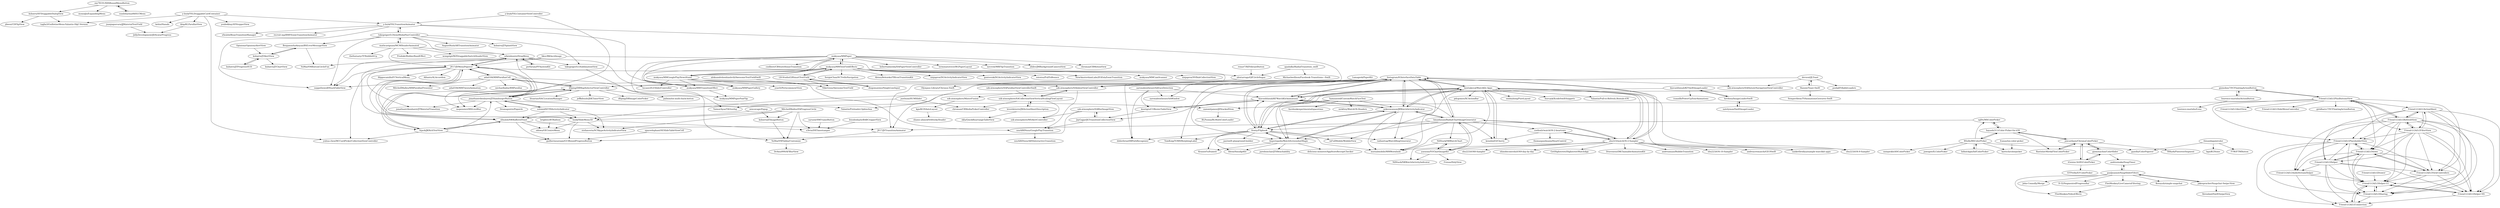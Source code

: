 digraph G {
"zsy78191/XXXRoundMenuButton" -> "kubatru/SFDraggableDialogView"
"zsy78191/XXXRoundMenuButton" -> "monoqlo/ExpandingMenu" ["e"=1]
"zsy78191/XXXRoundMenuButton" -> "sunilsharma08/IGCMenu"
"mukyasa/MMTextFieldEffects" -> "mukyasa/MMPaper"
"mukyasa/MMTextFieldEffects" -> "mukyasa/MMGooglePlayNewsStand"
"mukyasa/MMTextFieldEffects" -> "NewAmsterdamLabs/ZOZolaZoomTransition" ["e"=1]
"mukyasa/MMTextFieldEffects" -> "mukyasa/MMCamScanner" ["e"=1]
"mukyasa/MMTextFieldEffects" -> "LR-Studio/LRSmartTextField"
"mukyasa/MMTextFieldEffects" -> "ninjaprox/NVBnbCollectionView"
"mukyasa/MMTextFieldEffects" -> "mukyasa/MMTransitionEffect"
"mukyasa/MMTextFieldEffects" -> "SergioChan/SCTrelloNavigation" ["e"=1]
"mukyasa/MMTextFieldEffects" -> "AlexeyBelezeko/TBIconTransitionKit" ["e"=1]
"mukyasa/MMTextFieldEffects" -> "ninjaprox/DGActivityIndicatorView" ["e"=1]
"mukyasa/MMTextFieldEffects" -> "gontovnik/DGActivityIndicatorView" ["e"=1]
"mukyasa/MMTextFieldEffects" -> "entotsu/PullToBounce" ["e"=1]
"adad184/MMParallaxCell" -> "d0ping/DBMapSelectorViewController"
"adad184/MMParallaxCell" -> "JV17/JVMenuPopover"
"adad184/MMParallaxCell" -> "noppefoxwolf/StackTableView"
"adad184/MMParallaxCell" -> "michaelbabiy/RMParallax" ["e"=1]
"adad184/MMParallaxCell" -> "MitchellMalleo/MMParallaxPresenter" ["e"=1]
"adad184/MMParallaxCell" -> "adad184/MMTweenAnimation" ["e"=1]
"adad184/MMParallaxCell" -> "mspensieri/MSLiveBlur"
"adad184/MMParallaxCell" -> "TaimurAyaz/TAOverlay" ["e"=1]
"kenshin03/Cherry" -> "kostiakoval/WatchKit-Apps"
"kiavashfaisali/KFSwiftImageLoader" -> "hirohisa/ImageLoaderSwift"
"kiavashfaisali/KFSwiftImageLoader" -> "kiavashfaisali/KFWatchKitAnimations"
"kiavashfaisali/KFSwiftImageLoader" -> "icanzilb/PowerUpYourAnimations"
"coolioxlr/watchOS-2-heartrate" -> "shu223/watchOS-2-Sampler"
"coolioxlr/watchOS-2-heartrate" -> "thomaspaulmann/HeartControl"
"coolioxlr/watchOS-2-heartrate" -> "kenshin03/Cherry"
"jonathantribouharet/JTHamburgerButton" -> "solomidSF/YRActivityIndicator"
"jonathantribouharet/JTHamburgerButton" -> "Yalantis/Preloader.Ophiuchus" ["e"=1]
"jonathantribouharet/JTHamburgerButton" -> "mspensieri/MSLiveBlur"
"jonathantribouharet/JTHamburgerButton" -> "jonathantribouharet/JTMaterialTransition" ["e"=1]
"jonathantribouharet/JTHamburgerButton" -> "edwinbosire/DropMenu"
"jonathantribouharet/JTHamburgerButton" -> "d0ping/DBMapSelectorViewController"
"jonathantribouharet/JTHamburgerButton" -> "JV17/JVMenuPopover"
"jonathantribouharet/JTHamburgerButton" -> "zammitjames/JZStackedView"
"jonathantribouharet/JTHamburgerButton" -> "Dromaguirre/Popsicle"
"frosty/Flipbook" -> "Ideon/SmudgeKit" ["e"=1]
"frosty/Flipbook" -> "mikeswanson/JBWatchActivityIndicator"
"frosty/Flipbook" -> "Instagram/IGInterfaceDataTable"
"frosty/Flipbook" -> "KrauseFx/frameit" ["e"=1]
"frosty/Flipbook" -> "Imperiopolis/WatchScreenshotMagic"
"frosty/Flipbook" -> "kiavashfaisali/KFWatchKitAnimations"
"frosty/Flipbook" -> "mutualmobile/MMWormhole" ["e"=1]
"frosty/Flipbook" -> "TomKnig/TOMSMorphingLabel" ["e"=1]
"frosty/Flipbook" -> "didierbrun/DBPathRecognizer" ["e"=1]
"frosty/Flipbook" -> "radianttap/WatchRingGenerator"
"frosty/Flipbook" -> "kostiakoval/WatchKit-Apps"
"frosty/Flipbook" -> "jas/swift-playground-builder" ["e"=1]
"frosty/Flipbook" -> "inFullMobile/WobbleView" ["e"=1]
"kostiakoval/WatchKit-Apps" -> "shu223/watchOS-2-Sampler"
"kostiakoval/WatchKit-Apps" -> "Instagram/IGInterfaceDataTable"
"kostiakoval/WatchKit-Apps" -> "sanketfirodiya/sample-watchkit-apps" ["e"=1]
"kostiakoval/WatchKit-Apps" -> "kenshin03/Cherry"
"kostiakoval/WatchKit-Apps" -> "pdcgomes/XCActionBar" ["e"=1]
"kostiakoval/WatchKit-Apps" -> "frosty/Flipbook"
"kostiakoval/WatchKit-Apps" -> "kiavashfaisali/KFWatchKitAnimations"
"kostiakoval/WatchKit-Apps" -> "mutualmobile/MMWormhole" ["e"=1]
"kostiakoval/WatchKit-Apps" -> "mikeswanson/JBWatchActivityIndicator"
"kostiakoval/WatchKit-Apps" -> "shu223/iOS-9-Sampler" ["e"=1]
"kostiakoval/WatchKit-Apps" -> "inFullMobile/WobbleView" ["e"=1]
"kostiakoval/WatchKit-Apps" -> "Imperiopolis/WatchScreenshotMagic"
"kostiakoval/WatchKit-Apps" -> "smileyborg/PureLayout" ["e"=1]
"kostiakoval/WatchKit-Apps" -> "burczyk/XcodeSwiftSnippets" ["e"=1]
"kostiakoval/WatchKit-Apps" -> "Yalantis/Pull-to-Refresh.Rentals-iOS" ["e"=1]
"LR-Studio/LRSmartTextField" -> "diogomaximo/SingleLineInput"
"LR-Studio/LRSmartTextField" -> "mukyasa/MMTextFieldEffects"
"LR-Studio/LRSmartTextField" -> "NikoGenn/AwesomeTextField"
"JV17/JVMenuPopover" -> "hunk/SlideMenu3D"
"JV17/JVMenuPopover" -> "edwinbosire/DropMenu"
"JV17/JVMenuPopover" -> "adad184/MMParallaxCell"
"JV17/JVMenuPopover" -> "sfwalsh/SWBufferedToast"
"JV17/JVMenuPopover" -> "yuhua-chen/MCCardPickerCollectionViewController" ["e"=1]
"JV17/JVMenuPopover" -> "filippocamillo/FCVerticalMenu" ["e"=1]
"JV17/JVMenuPopover" -> "noppefoxwolf/StackTableView"
"JV17/JVMenuPopover" -> "jonathantribouharet/JTHamburgerButton"
"JV17/JVMenuPopover" -> "jonathantribouharet/JTMaterialTransition" ["e"=1]
"JV17/JVMenuPopover" -> "Alliants/ALAccordion"
"JV17/JVMenuPopover" -> "alextarrago/QZCircleSegue"
"JV17/JVTransitionAnimator" -> "VuMai/VMTabbarCustomize"
"xxxAIRINxxx/GooglePlayTransition" -> "xxxAIRINxxx/ARNInteractiveTransition"
"Rannie/Toast-Swift" -> "devxoul/JLToast"
"Rannie/Toast-Swift" -> "SemperIdem/TVAnimationsGestures-Swift"
"aleksandrshoshiashvili/AwesomeTextFieldSwift" -> "NikoGenn/AwesomeTextField"
"miscavage/Popup" -> "sfwalsh/SWBufferedToast"
"miscavage/Popup" -> "kubatru/JTImageButton"
"gizmosachin/ColorSlider" -> "iGenius-Srl/IGColorPicker"
"gizmosachin/ColorSlider" -> "joncardasis/ChromaColorPicker"
"gizmosachin/ColorSlider" -> "andresinaka/SnapTimer"
"joncardasis/ChromaColorPicker" -> "RastislavMirek/FlexColorPicker"
"joncardasis/ChromaColorPicker" -> "iGenius-Srl/IGColorPicker"
"joncardasis/ChromaColorPicker" -> "gizmosachin/ColorSlider"
"joncardasis/ChromaColorPicker" -> "hayashi311/Color-Picker-for-iOS"
"joncardasis/ChromaColorPicker" -> "TBXark/PinterestSegment" ["e"=1]
"sgl0v/MSColorPicker" -> "hayashi311/Color-Picker-for-iOS"
"sgl0v/MSColorPicker" -> "JV17/JVTransitionAnimator"
"y-hryk/YSLContainerViewController" -> "mspensieri/MSLiveBlur"
"y-hryk/YSLContainerViewController" -> "y-hryk/YSLTransitionAnimator"
"klop/KLParallaxView" -> "JellyDevelopment/JDAvatarProgress"
"RSully/RSColorPicker" -> "jawngee/ILColorPicker"
"RSully/RSColorPicker" -> "kartech/colorpicker"
"RSully/RSColorPicker" -> "InfinitApps/InfColorPicker"
"RSully/RSColorPicker" -> "hayashi311/Color-Picker-for-iOS"
"RSully/RSColorPicker" -> "gazolla/ColorPopover"
"RSully/RSColorPicker" -> "sgl0v/MSColorPicker"
"RSully/RSColorPicker" -> "unixpickle/ANColorPicker"
"fcanas/ios-color-picker" -> "kartech/colorpicker"
"hayashi311/Color-Picker-for-iOS" -> "sgl0v/MSColorPicker"
"hayashi311/Color-Picker-for-iOS" -> "joncardasis/ChromaColorPicker"
"hayashi311/Color-Picker-for-iOS" -> "RSully/RSColorPicker"
"hayashi311/Color-Picker-for-iOS" -> "RastislavMirek/FlexColorPicker"
"szk-atmosphere/MisterFusion" -> "kgn/KGNAutoLayout"
"jakespracher/Snapchat-Swipe-View" -> "pauljeannot/SnapSliderFilters"
"jakespracher/Snapchat-Swipe-View" -> "lbrendanl/SwiftSwipeView"
"Instagram/IGInterfaceDataTable" -> "kiavashfaisali/KFWatchKitAnimations"
"Instagram/IGInterfaceDataTable" -> "frosty/Flipbook"
"Instagram/IGInterfaceDataTable" -> "d0ping/DBMapSelectorViewController"
"Instagram/IGInterfaceDataTable" -> "kostiakoval/WatchKit-Apps"
"Instagram/IGInterfaceDataTable" -> "mikeswanson/JBWatchActivityIndicator"
"Instagram/IGInterfaceDataTable" -> "hmaidasani/RadialChartImageGenerator"
"Instagram/IGInterfaceDataTable" -> "Imperiopolis/WatchScreenshotMagic"
"Instagram/IGInterfaceDataTable" -> "fsjack/JKRichTextView"
"Instagram/IGInterfaceDataTable" -> "mutualmobile/MMWormhole" ["e"=1]
"Instagram/IGInterfaceDataTable" -> "Yalantis/Preloader.Ophiuchus" ["e"=1]
"Instagram/IGInterfaceDataTable" -> "szk-atmosphere/SAHistoryNavigationViewController" ["e"=1]
"Instagram/IGInterfaceDataTable" -> "didierbrun/DBPathRecognizer" ["e"=1]
"Instagram/IGInterfaceDataTable" -> "shu223/watchOS-2-Sampler"
"Instagram/IGInterfaceDataTable" -> "aaronabentheuer/AAWindow" ["e"=1]
"Instagram/IGInterfaceDataTable" -> "TomKnig/TOMSMorphingLabel" ["e"=1]
"iGenius-Srl/IGColorPicker" -> "gizmosachin/ColorSlider"
"iGenius-Srl/IGColorPicker" -> "joncardasis/ChromaColorPicker"
"iGenius-Srl/IGColorPicker" -> "EFPrefix/EFColorPicker"
"bkoc/BKAsciiImage" -> "sfwalsh/SWBufferedToast"
"bkoc/BKAsciiImage" -> "JV17/JVTransitionAnimator"
"bkoc/BKAsciiImage" -> "JV17/JVMenuPopover"
"thisandagain/color" -> "FTW/FTWButton"
"thisandagain/color" -> "gazolla/ColorPopover"
"thisandagain/color" -> "kgn/KGNoise" ["e"=1]
"shu223/watchOS-2-Sampler" -> "kostiakoval/WatchKit-Apps"
"shu223/watchOS-2-Sampler" -> "shu223/iOS-9-Sampler" ["e"=1]
"shu223/watchOS-2-Sampler" -> "coolioxlr/watchOS-2-heartrate"
"shu223/watchOS-2-Sampler" -> "Instagram/IGInterfaceDataTable"
"shu223/watchOS-2-Sampler" -> "hmaidasani/RadialChartImageGenerator"
"shu223/watchOS-2-Sampler" -> "mutualmobile/MMWormhole" ["e"=1]
"shu223/watchOS-2-Sampler" -> "yasuoza/YOChartImageKit"
"shu223/watchOS-2-Sampler" -> "shu223/iOS8-Sampler" ["e"=1]
"shu223/watchOS-2-Sampler" -> "shinobicontrols/iOS9-day-by-day" ["e"=1]
"shu223/watchOS-2-Sampler" -> "GetHighstreet/HighstreetWatchApp" ["e"=1]
"shu223/watchOS-2-Sampler" -> "Draveness/DKChainableAnimationKit" ["e"=1]
"shu223/watchOS-2-Sampler" -> "andreamazz/BubbleTransition" ["e"=1]
"shu223/watchOS-2-Sampler" -> "sanketfirodiya/sample-watchkit-apps" ["e"=1]
"shu223/watchOS-2-Sampler" -> "shu223/iOS-10-Sampler" ["e"=1]
"shu223/watchOS-2-Sampler" -> "andreacremaschi/GEOSwift" ["e"=1]
"perfaram/PFSystemKit" -> "edwinbosire/DropMenu"
"aaronabentheuer/AAFaceDetection" -> "kiavashfaisali/KFWatchKitAnimations"
"aaronabentheuer/AAFaceDetection" -> "aaronabentheuer/AAWindow" ["e"=1]
"aaronabentheuer/AAFaceDetection" -> "didierbrun/DBPathRecognizer" ["e"=1]
"aaronabentheuer/AAFaceDetection" -> "knutigro/COBezierTableView"
"1amageek/PaperKit" -> "szk-atmosphere/SAInboxViewController"
"MitchellMalleo/VAProgressCircle" -> "s3lvin/DXTimestamper"
"MitchellMalleo/VAProgressCircle" -> "stefanceriu/SCSkypeActivityIndicatorView"
"MitchellMalleo/VAProgressCircle" -> "hunk/SlideMenu3D"
"MitchellMalleo/VAProgressCircle" -> "VuMai/VMTabbarCustomize"
"MitchellMalleo/VAProgressCircle" -> "kubatru/JTImageButton"
"hunk/SlideMenu3D" -> "JV17/JVMenuPopover"
"hunk/SlideMenu3D" -> "oduwa/OECentreMenu"
"hunk/SlideMenu3D" -> "guilhermearaujo/GUIRoundProgressButton"
"hunk/SlideMenu3D" -> "s3lvin/DXTimestamper"
"hunk/SlideMenu3D" -> "stefanceriu/SCSkypeActivityIndicatorView"
"hirohisa/ImageLoaderSwift" -> "kiavashfaisali/KFSwiftImageLoader"
"hirohisa/ImageLoaderSwift" -> "natelyman/SwiftImageLoader"
"kubatru/JTProgressHUD" -> "kubatru/JTAlertView"
"RastislavMirek/FlexColorPicker" -> "joncardasis/ChromaColorPicker"
"devxoul/JLToast" -> "Rannie/Toast-Swift"
"devxoul/JLToast" -> "szk-atmosphere/SAHistoryNavigationViewController" ["e"=1]
"devxoul/JLToast" -> "szk-atmosphere/SAInboxViewController"
"devxoul/JLToast" -> "poolqf/FillableLoaders" ["e"=1]
"mikeswanson/JBWatchActivityIndicator" -> "Imperiopolis/WatchScreenshotMagic"
"mikeswanson/JBWatchActivityIndicator" -> "frosty/Flipbook"
"mikeswanson/JBWatchActivityIndicator" -> "kiavashfaisali/KFWatchKitAnimations"
"mikeswanson/JBWatchActivityIndicator" -> "Instagram/IGInterfaceDataTable"
"mikeswanson/JBWatchActivityIndicator" -> "hmaidasani/RadialChartImageGenerator"
"mikeswanson/JBWatchActivityIndicator" -> "mutualmobile/MMWormhole" ["e"=1]
"mikeswanson/JBWatchActivityIndicator" -> "kostiakoval/WatchKit-Apps"
"mikeswanson/JBWatchActivityIndicator" -> "radianttap/WatchRingGenerator"
"mathcarignani/MCMHeaderAnimated" -> "lukegeiger/LGSemiModalNavController"
"mathcarignani/MCMHeaderAnimated" -> "Produkt/RubberBandEffect" ["e"=1]
"mathcarignani/MCMHeaderAnimated" -> "edwinbosire/DropMenu"
"mathcarignani/MCMHeaderAnimated" -> "wongzigii/WZDraggableSwitchHeaderView" ["e"=1]
"mathcarignani/MCMHeaderAnimated" -> "thefuntasty/TFBubbleItUp" ["e"=1]
"mathcarignani/MCMHeaderAnimated" -> "JV17/JVMenuPopover"
"y-hryk/YSLTransitionAnimator" -> "sfwalsh/BeanTransitionManager"
"y-hryk/YSLTransitionAnimator" -> "mukyasa/MMTransitionEffect"
"y-hryk/YSLTransitionAnimator" -> "JV17/JVTransitionAnimator"
"y-hryk/YSLTransitionAnimator" -> "noppefoxwolf/StackTableView"
"y-hryk/YSLTransitionAnimator" -> "lukegeiger/LGSemiModalNavController"
"y-hryk/YSLTransitionAnimator" -> "recruit-mp/RMPZoomTransitionAnimator" ["e"=1]
"pauljeannot/SnapSliderFilters" -> "jakespracher/Snapchat-Swipe-View"
"pauljeannot/SnapSliderFilters" -> "andresinaka/SnapTimer"
"pauljeannot/SnapSliderFilters" -> "Kesoyuh/simple-snapchat"
"pauljeannot/SnapSliderFilters" -> "FlexMonkey/LiveCameraFiltering"
"pauljeannot/SnapSliderFilters" -> "FlexMonkey/VideoEffects"
"pauljeannot/SnapSliderFilters" -> "John-Connolly/Merge"
"pauljeannot/SnapSliderFilters" -> "D-32/SegmentedProgressBar" ["e"=1]
"lukegeiger/LGSemiModalNavController" -> "mathcarignani/MCMHeaderAnimated"
"lukegeiger/LGSemiModalNavController" -> "BenjaminSarkisyan/BSErrorMessageView"
"lukegeiger/LGSemiModalNavController" -> "edwinbosire/DropMenu"
"lukegeiger/LGSemiModalNavController" -> "noppefoxwolf/StackTableView"
"lukegeiger/LGSemiModalNavController" -> "y-hryk/YSLTransitionAnimator"
"lukegeiger/LGSemiModalNavController" -> "kubatru/JTSplashView"
"lukegeiger/LGSemiModalNavController" -> "lukegeiger/LGSublimationView"
"lukegeiger/LGSemiModalNavController" -> "AugustRush/ARTransitionAnimator" ["e"=1]
"leverdeterre/JMActionSheetDescription" -> "szk-atmosphere/SACollectionViewVerticalScalingFlowLayout"
"leverdeterre/JMActionSheetDescription" -> "okla/QuickRearrangeTableView" ["e"=1]
"Friend-LGA/LGActionSheet" -> "Friend-LGA/LGRefreshView"
"Friend-LGA/LGActionSheet" -> "Friend-LGA/LGPlaceholderView"
"Friend-LGA/LGActionSheet" -> "Friend-LGA/LGFilterView"
"Friend-LGA/LGActionSheet" -> "Friend-LGA/LGSharing"
"Friend-LGA/LGActionSheet" -> "Friend-LGA/LGHelper-NS"
"Friend-LGA/LGActionSheet" -> "Friend-LGA/LGHelper-UI"
"Friend-LGA/LGActionSheet" -> "Friend-LGA/LGHelper"
"szk-atmosphere/SACollectionViewVerticalScalingFlowLayout" -> "szk-atmosphere/MSAlertController"
"szk-atmosphere/SACollectionViewVerticalScalingFlowLayout" -> "chroman/CRMediaPickerController"
"szk-atmosphere/SACollectionViewVerticalScalingFlowLayout" -> "szk-atmosphere/SAInboxViewController"
"szk-atmosphere/SACollectionViewVerticalScalingFlowLayout" -> "leverdeterre/JMActionSheetDescription"
"natelyman/SwiftImageLoader" -> "hirohisa/ImageLoaderSwift"
"hamzasood/CustomWatchFaceTest" -> "Imperiopolis/WatchScreenshotMagic"
"hamzasood/CustomWatchFaceTest" -> "nickfrey/WatchOS-Headers"
"hamzasood/CustomWatchFaceTest" -> "mikeswanson/JBWatchActivityIndicator"
"hamzasood/CustomWatchFaceTest" -> "facebookexperimental/spacetime" ["e"=1]
"hamzasood/CustomWatchFaceTest" -> "frosty/Flipbook"
"sunilsharma08/IGCMenu" -> "zsy78191/XXXRoundMenuButton"
"yasuoza/YOChartImageKit" -> "NilStack/NKWatchChart"
"yasuoza/YOChartImageKit" -> "Frexas/HolyView"
"yasuoza/YOChartImageKit" -> "hmaidasani/RadialChartImageGenerator"
"yasuoza/YOChartImageKit" -> "NilStack/NKWatchActivityIndicator"
"mukyasa/MMPaper" -> "mukyasa/MMGooglePlayNewsStand"
"mukyasa/MMPaper" -> "mukyasa/MMPaperPanFlip"
"mukyasa/MMPaper" -> "mukyasa/MMTextFieldEffects"
"mukyasa/MMPaper" -> "hebertialmeida/HAPaperViewController" ["e"=1]
"mukyasa/MMPaper" -> "terminatorover/RGPaperLayout" ["e"=1]
"mukyasa/MMPaper" -> "mukyasa/MMTransitionEffect"
"mukyasa/MMPaper" -> "mrcrow/MRFlipTransition" ["e"=1]
"mukyasa/MMPaper" -> "ulidev/JMBackgroundCameraView"
"mukyasa/MMPaper" -> "chroman/CRMotionView" ["e"=1]
"mukyasa/MMPaper" -> "mukyasa/MMPaperGallery"
"mukyasa/MMPaper" -> "coolbeet/CBStoreHouseTransition" ["e"=1]
"mukyasa/MMGooglePlayNewsStand" -> "mukyasa/MMPaper"
"mukyasa/MMGooglePlayNewsStand" -> "xxxAIRINxxx/GooglePlayTransition"
"mukyasa/MMGooglePlayNewsStand" -> "mukyasa/MMTextFieldEffects"
"mukyasa/MMGooglePlayNewsStand" -> "mukyasa/MMTransitionEffect"
"mukyasa/MMGooglePlayNewsStand" -> "lucasecf/LESliderController"
"mukyasa/MMGooglePlayNewsStand" -> "szk-atmosphere/SAInboxViewController"
"mukyasa/MMGooglePlayNewsStand" -> "mukyasa/MMPaperGallery"
"mukyasa/MMGooglePlayNewsStand" -> "yoavlt/PeriscommentView" ["e"=1]
"mukyasa/MMTransitionEffect" -> "mukyasa/MMPaperPanFlip"
"fsjack/JKRichTextView" -> "sfwalsh/SWBufferedToast"
"fsjack/JKRichTextView" -> "d0ping/DBMapSelectorViewController"
"fsjack/JKRichTextView" -> "guilhermearaujo/GUIRoundProgressButton"
"fsjack/JKRichTextView" -> "yuhua-chen/MCCardPickerCollectionViewController" ["e"=1]
"fsjack/JKRichTextView" -> "jonathantribouharet/JTHamburgerButton"
"remzr7/RZVibrantButton" -> "alextarrago/QZCircleSegue"
"sfwalsh/SWBufferedToast" -> "fsjack/JKRichTextView"
"sfwalsh/SWBufferedToast" -> "oduwa/OECentreMenu"
"sfwalsh/SWBufferedToast" -> "guilhermearaujo/GUIRoundProgressButton"
"sfwalsh/SWBufferedToast" -> "JV17/JVTransitionAnimator"
"FlexMonkey/LiveCameraFiltering" -> "FlexMonkey/VideoEffects"
"y-hryk/YSLDraggableCardContainer" -> "taglia3/GuillotineMenu-Yalantis-ObjC-Version"
"y-hryk/YSLDraggableCardContainer" -> "yenbekbay/AYStepperView"
"y-hryk/YSLDraggableCardContainer" -> "klop/KLParallaxView"
"y-hryk/YSLDraggableCardContainer" -> "kshin/Hanabi"
"y-hryk/YSLDraggableCardContainer" -> "y-hryk/YSLTransitionAnimator"
"y-hryk/YSLDraggableCardContainer" -> "yuhua-chen/MCCardPickerCollectionViewController" ["e"=1]
"InfinitApps/InfColorPicker" -> "RSully/RSColorPicker"
"Opinionz/OpinionzAlertView" -> "kubatru/JTAlertView"
"szk-atmosphere/SABlurImageView" -> "JayGajjar/JGTransitionCollectionView"
"szk-atmosphere/SABlurImageView" -> "guilhermearaujo/GUIRoundProgressButton"
"szk-atmosphere/SABlurImageView" -> "szk-atmosphere/MSAlertController"
"szk-atmosphere/SAInboxViewController" -> "szk-atmosphere/MisterFusion"
"szk-atmosphere/SAInboxViewController" -> "szk-atmosphere/SACollectionViewVerticalScalingFlowLayout"
"szk-atmosphere/SAInboxViewController" -> "xxxAIRINxxx/GooglePlayTransition"
"edwinbosire/DropMenu" -> "noppefoxwolf/StackTableView"
"edwinbosire/DropMenu" -> "VuMai/VMButtonCircleFun"
"edwinbosire/DropMenu" -> "JV17/JVMenuPopover"
"edwinbosire/DropMenu" -> "lucasecf/LESliderController"
"edwinbosire/DropMenu" -> "lukegeiger/LGSublimationView"
"edwinbosire/DropMenu" -> "perfaram/PFSystemKit"
"zammitjames/JZStackedView" -> "BLPoonia/BLMultiColorLoader" ["e"=1]
"diogomaximo/SingleLineInput" -> "LR-Studio/LRSmartTextField"
"brightec/BTBalloon" -> "oduwa/OECentreMenu"
"juanjoguevara/JJMaterialTextField" -> "JellyDevelopment/JDAvatarProgress"
"solomidSF/YRActivityIndicator" -> "stefanceriu/SCSkypeActivityIndicatorView"
"solomidSF/YRActivityIndicator" -> "jonathantribouharet/JTHamburgerButton"
"solomidSF/YRActivityIndicator" -> "sfwalsh/SWBufferedToast"
"solomidSF/YRActivityIndicator" -> "hunk/SlideMenu3D"
"Friend-LGA/LGPlusButtonsView" -> "Friend-LGA/LGRefreshView"
"Friend-LGA/LGPlusButtonsView" -> "Friend-LGA/LGFilterView"
"Friend-LGA/LGPlusButtonsView" -> "Friend-LGA/LGAlertView" ["e"=1]
"Friend-LGA/LGPlusButtonsView" -> "Friend-LGA/LGActionSheet"
"Friend-LGA/LGPlusButtonsView" -> "Friend-LGA/LGPlaceholderView"
"Friend-LGA/LGPlusButtonsView" -> "gizmoboy7/VCFloatingActionButton"
"Friend-LGA/LGPlusButtonsView" -> "Friend-LGA/LGSideMenuController" ["e"=1]
"Friend-LGA/LGPlusButtonsView" -> "giridharvc7/VCFloatingActionButton"
"Friend-LGA/LGPlusButtonsView" -> "Friend-LGA/LGViews"
"Friend-LGA/LGPlusButtonsView" -> "Friend-LGA/LGViewControllers"
"Friend-LGA/LGPlusButtonsView" -> "zammitjames/JZStackedView"
"andresinaka/SnapTimer" -> "pauljeannot/SnapSliderFilters"
"NilStack/NKWatchChart" -> "yasuoza/YOChartImageKit"
"NilStack/NKWatchChart" -> "NilStack/NKWatchActivityIndicator"
"apadalko/RadialTransition_swift" -> "alextarrago/QZCircleSegue"
"apadalko/RadialTransition_swift" -> "Michaelwellison/Facebook-Transitions---Swift"
"szk-atmosphere/SAParallaxViewControllerSwift" -> "szk-atmosphere/SACollectionViewVerticalScalingFlowLayout"
"kubatru/SFDraggableDialogView" -> "taglia3/GuillotineMenu-Yalantis-ObjC-Version"
"kubatru/SFDraggableDialogView" -> "jibeex/CDFlipView"
"kgn/KGNAutoLayout" -> "shams-ahmed/SAStickyHeader"
"d0ping/DBMapSelectorViewController" -> "adad184/MMParallaxCell"
"d0ping/DBMapSelectorViewController" -> "litoarias/HACLocationManager"
"d0ping/DBMapSelectorViewController" -> "jeffkibuule/JSKTimerView" ["e"=1]
"d0ping/DBMapSelectorViewController" -> "d0ping/DBImageColorPicker" ["e"=1]
"d0ping/DBMapSelectorViewController" -> "jonathantribouharet/JTHamburgerButton"
"d0ping/DBMapSelectorViewController" -> "palmin/ios-multi-back-button" ["e"=1]
"d0ping/DBMapSelectorViewController" -> "fsjack/JKRichTextView"
"hmaidasani/RadialChartImageGenerator" -> "Instagram/IGInterfaceDataTable"
"hmaidasani/RadialChartImageGenerator" -> "mikeswanson/JBWatchActivityIndicator"
"hmaidasani/RadialChartImageGenerator" -> "yasuoza/YOChartImageKit"
"hmaidasani/RadialChartImageGenerator" -> "shu223/watchOS-2-Sampler"
"hmaidasani/RadialChartImageGenerator" -> "frosty/Flipbook"
"hmaidasani/RadialChartImageGenerator" -> "kiavashfaisali/KFWatchKitAnimations"
"hmaidasani/RadialChartImageGenerator" -> "radianttap/WatchRingGenerator"
"hmaidasani/RadialChartImageGenerator" -> "Imperiopolis/WatchScreenshotMagic"
"hmaidasani/RadialChartImageGenerator" -> "kenshin03/Cherry"
"hmaidasani/RadialChartImageGenerator" -> "NilStack/NKWatchChart"
"hmaidasani/RadialChartImageGenerator" -> "coolioxlr/watchOS-2-heartrate"
"gizmoboy7/VCFloatingActionButton" -> "Friend-LGA/LGPlusButtonsView"
"gizmoboy7/VCFloatingActionButton" -> "lourenco-marinho/ActionButton"
"gizmoboy7/VCFloatingActionButton" -> "hunk/SlideMenu3D"
"Friend-LGA/LGRefreshView" -> "Friend-LGA/LGActionSheet"
"Friend-LGA/LGRefreshView" -> "Friend-LGA/LGFilterView"
"Friend-LGA/LGRefreshView" -> "Friend-LGA/LGPlaceholderView"
"Friend-LGA/LGRefreshView" -> "Friend-LGA/LGPlusButtonsView"
"Friend-LGA/LGRefreshView" -> "Friend-LGA/LGViewControllers"
"Friend-LGA/LGRefreshView" -> "Friend-LGA/LGViews"
"Friend-LGA/LGRefreshView" -> "Friend-LGA/LGHelper"
"Friend-LGA/LGRefreshView" -> "Friend-LGA/LGSharing"
"Friend-LGA/LGRefreshView" -> "Friend-LGA/LGAudioStreamHelper"
"Friend-LGA/LGRefreshView" -> "Friend-LGA/LGHelper-UI"
"Friend-LGA/LGRefreshView" -> "Friend-LGA/LGHelper-NS"
"kubatru/JTImageButton" -> "VuMai/VMTabbarCustomize"
"Friend-LGA/LGFilterView" -> "Friend-LGA/LGPlaceholderView"
"Friend-LGA/LGFilterView" -> "Friend-LGA/LGRefreshView"
"Friend-LGA/LGFilterView" -> "Friend-LGA/LGSharing"
"Friend-LGA/LGFilterView" -> "Friend-LGA/LGActionSheet"
"Friend-LGA/LGFilterView" -> "Friend-LGA/LGViewControllers"
"Friend-LGA/LGFilterView" -> "Friend-LGA/LGHelper"
"Friend-LGA/LGFilterView" -> "Friend-LGA/LGViews"
"Friend-LGA/LGFilterView" -> "Friend-LGA/LGHelper-UI"
"Friend-LGA/LGFilterView" -> "Friend-LGA/LGHelper-NS"
"kiavashfaisali/KFWatchKitAnimations" -> "knutigro/COBezierTableView"
"kiavashfaisali/KFWatchKitAnimations" -> "Instagram/IGInterfaceDataTable"
"kiavashfaisali/KFWatchKitAnimations" -> "JayGajjar/JGTransitionCollectionView"
"kiavashfaisali/KFWatchKitAnimations" -> "mikeswanson/JBWatchActivityIndicator"
"brynbodayle/BABCropperView" -> "s3lvin/DXTimestamper"
"BenjaminSarkisyan/BSErrorMessageView" -> "kubatru/JTAlertView"
"BenjaminSarkisyan/BSErrorMessageView" -> "VuMai/VMButtonCircleFun"
"justhum/HUMSlider" -> "chroman/CRMediaPickerController"
"justhum/HUMSlider" -> "TaimurAyaz/TAOverlay" ["e"=1]
"lourenco-marinho/ActionButton" -> "lourenco-marinho/Lens"
"lourenco-marinho/ActionButton" -> "gizmoboy7/VCFloatingActionButton"
"VuMai/VMTabbarCustomize" -> "DrAma999/AFBlurView"
"alextarrago/QZCircleSegue" -> "Olympus-Library/Chronos-Swift"
"JayGajjar/JGTransitionCollectionView" -> "xxxAIRINxxx/GooglePlayTransition"
"JayGajjar/JGTransitionCollectionView" -> "szk-atmosphere/SABlurImageView"
"knutigro/COBezierTableView" -> "kiavashfaisali/KFWatchKitAnimations"
"knutigro/COBezierTableView" -> "JayGajjar/JGTransitionCollectionView"
"Imperiopolis/WatchScreenshotMagic" -> "mikeswanson/JBWatchActivityIndicator"
"Imperiopolis/WatchScreenshotMagic" -> "Ideon/SmudgeKit" ["e"=1]
"Imperiopolis/WatchScreenshotMagic" -> "delicious-monster/AppStoreReceiptChecker" ["e"=1]
"Imperiopolis/WatchScreenshotMagic" -> "jaredsinclair/JTSReachability" ["e"=1]
"Imperiopolis/WatchScreenshotMagic" -> "frosty/Flipbook"
"Imperiopolis/WatchScreenshotMagic" -> "KrauseFx/frameit" ["e"=1]
"lukegeiger/LGSublimationView" -> "VuMai/VMTabbarCustomize"
"spaceelephant/SESlideTableViewCell" -> "guilhermearaujo/GUIRoundProgressButton"
"kubatru/JTAlertView" -> "kubatru/JTProgressHUD"
"kubatru/JTAlertView" -> "kubatru/JTChartView"
"kubatru/JTAlertView" -> "BenjaminSarkisyan/BSErrorMessageView"
"Friend-LGA/LGViewControllers" -> "Friend-LGA/LGHelper-UI"
"Friend-LGA/LGViewControllers" -> "Friend-LGA/LGViews"
"Friend-LGA/LGViewControllers" -> "Friend-LGA/LGSharing"
"Friend-LGA/LGViewControllers" -> "Friend-LGA/LGHelper-NS"
"Friend-LGA/LGViews" -> "Friend-LGA/LGViewControllers"
"Friend-LGA/LGViews" -> "Friend-LGA/LGHelper"
"Friend-LGA/LGViews" -> "Friend-LGA/LGPlaceholderView"
"Friend-LGA/LGViews" -> "Friend-LGA/LGHelper-UI"
"Friend-LGA/LGViews" -> "Friend-LGA/LGHelper-NS"
"Friend-LGA/LGViews" -> "Friend-LGA/LGAudioStreamHelper"
"Friend-LGA/LGViews" -> "Friend-LGA/LGSharing"
"sarunw/SWFrameButton" -> "s3lvin/DXTimestamper"
"Friend-LGA/LGSharing" -> "Friend-LGA/LGConnection"
"Friend-LGA/LGSharing" -> "Friend-LGA/LGHelper-UI"
"Friend-LGA/LGHelper" -> "Friend-LGA/LGHelper-UI"
"Friend-LGA/LGHelper" -> "Friend-LGA/LGAudioStreamHelper"
"Friend-LGA/LGHelper" -> "Friend-LGA/LGHelper-NS"
"Friend-LGA/LGHelper" -> "Friend-LGA/LGViews"
"Friend-LGA/LGHelper" -> "Friend-LGA/LGViewControllers"
"Friend-LGA/LGHelper" -> "Friend-LGA/LGConnection"
"Friend-LGA/LGHelper" -> "Friend-LGA/LGSharing"
"Friend-LGA/LGHelper" -> "Friend-LGA/LGPlaceholderView"
"Friend-LGA/LGAudioStreamHelper" -> "Friend-LGA/LGHelper-UI"
"Friend-LGA/LGAudioStreamHelper" -> "Friend-LGA/LGConnection"
"Friend-LGA/LGConnection" -> "Friend-LGA/LGHelper-UI"
"Friend-LGA/LGHelper-NS" -> "Friend-LGA/LGHelper-UI"
"Friend-LGA/LGHelper-NS" -> "Friend-LGA/LGConnection"
"Friend-LGA/LGHelper-UI" -> "Friend-LGA/LGHelper-NS"
"Friend-LGA/LGHelper-UI" -> "Friend-LGA/LGConnection"
"Friend-LGA/LGHelper-UI" -> "Friend-LGA/LGSharing"
"Friend-LGA/LGPlaceholderView" -> "Friend-LGA/LGSharing"
"Friend-LGA/LGPlaceholderView" -> "Friend-LGA/LGViewControllers"
"Friend-LGA/LGPlaceholderView" -> "Friend-LGA/LGHelper-UI"
"Friend-LGA/LGPlaceholderView" -> "Friend-LGA/LGAudioStreamHelper"
"Friend-LGA/LGPlaceholderView" -> "Friend-LGA/LGViews"
"Friend-LGA/LGPlaceholderView" -> "Friend-LGA/LGConnection"
"Friend-LGA/LGDrawer" -> "Friend-LGA/LGHelper-UI"
"zsy78191/XXXRoundMenuButton" ["l"="-53.176,4.501"]
"kubatru/SFDraggableDialogView" ["l"="-53.134,4.53"]
"monoqlo/ExpandingMenu" ["l"="-51.128,4.364"]
"sunilsharma08/IGCMenu" ["l"="-53.199,4.485"]
"mukyasa/MMTextFieldEffects" ["l"="-53.126,4.809"]
"mukyasa/MMPaper" ["l"="-53.096,4.802"]
"mukyasa/MMGooglePlayNewsStand" ["l"="-53.085,4.839"]
"NewAmsterdamLabs/ZOZolaZoomTransition" ["l"="-51.198,4.097"]
"mukyasa/MMCamScanner" ["l"="-51.275,2.456"]
"LR-Studio/LRSmartTextField" ["l"="-53.176,4.786"]
"ninjaprox/NVBnbCollectionView" ["l"="-53.168,4.826"]
"mukyasa/MMTransitionEffect" ["l"="-53.058,4.786"]
"SergioChan/SCTrelloNavigation" ["l"="-50.57,-0.103"]
"AlexeyBelezeko/TBIconTransitionKit" ["l"="-51.171,4.051"]
"ninjaprox/DGActivityIndicatorView" ["l"="-51.132,3.978"]
"gontovnik/DGActivityIndicatorView" ["l"="-51.193,4.046"]
"entotsu/PullToBounce" ["l"="-51.321,4.179"]
"adad184/MMParallaxCell" ["l"="-52.879,4.819"]
"d0ping/DBMapSelectorViewController" ["l"="-52.879,4.863"]
"JV17/JVMenuPopover" ["l"="-52.853,4.77"]
"noppefoxwolf/StackTableView" ["l"="-52.888,4.771"]
"michaelbabiy/RMParallax" ["l"="-51.476,4.017"]
"MitchellMalleo/MMParallaxPresenter" ["l"="-53.956,0.554"]
"adad184/MMTweenAnimation" ["l"="-50.883,-0.358"]
"mspensieri/MSLiveBlur" ["l"="-52.923,4.787"]
"TaimurAyaz/TAOverlay" ["l"="-53.93,0.685"]
"kenshin03/Cherry" ["l"="-52.853,5.087"]
"kostiakoval/WatchKit-Apps" ["l"="-52.878,5.055"]
"kiavashfaisali/KFSwiftImageLoader" ["l"="-52.993,5.115"]
"hirohisa/ImageLoaderSwift" ["l"="-53.021,5.147"]
"kiavashfaisali/KFWatchKitAnimations" ["l"="-52.938,5.026"]
"icanzilb/PowerUpYourAnimations" ["l"="-52.985,5.153"]
"coolioxlr/watchOS-2-heartrate" ["l"="-52.823,5.081"]
"shu223/watchOS-2-Sampler" ["l"="-52.837,5.042"]
"thomaspaulmann/HeartControl" ["l"="-52.796,5.123"]
"jonathantribouharet/JTHamburgerButton" ["l"="-52.88,4.795"]
"solomidSF/YRActivityIndicator" ["l"="-52.883,4.747"]
"Yalantis/Preloader.Ophiuchus" ["l"="-51.269,4.066"]
"jonathantribouharet/JTMaterialTransition" ["l"="-51.226,4.09"]
"edwinbosire/DropMenu" ["l"="-52.856,4.791"]
"zammitjames/JZStackedView" ["l"="-52.776,4.718"]
"Dromaguirre/Popsicle" ["l"="-52.94,4.81"]
"frosty/Flipbook" ["l"="-52.914,5.046"]
"Ideon/SmudgeKit" ["l"="-51.959,4.234"]
"mikeswanson/JBWatchActivityIndicator" ["l"="-52.896,5.034"]
"Instagram/IGInterfaceDataTable" ["l"="-52.886,5.001"]
"KrauseFx/frameit" ["l"="-52.045,4.257"]
"Imperiopolis/WatchScreenshotMagic" ["l"="-52.902,5.066"]
"mutualmobile/MMWormhole" ["l"="-51.14,-0.751"]
"TomKnig/TOMSMorphingLabel" ["l"="-53.712,0.866"]
"didierbrun/DBPathRecognizer" ["l"="-51.615,4.173"]
"radianttap/WatchRingGenerator" ["l"="-52.908,5.011"]
"jas/swift-playground-builder" ["l"="-51.998,4.173"]
"inFullMobile/WobbleView" ["l"="-51.483,4.163"]
"sanketfirodiya/sample-watchkit-apps" ["l"="-48.836,5.687"]
"pdcgomes/XCActionBar" ["l"="-51.916,4.27"]
"shu223/iOS-9-Sampler" ["l"="-51.635,4.209"]
"smileyborg/PureLayout" ["l"="-51.156,-0.705"]
"burczyk/XcodeSwiftSnippets" ["l"="-51.589,4.227"]
"Yalantis/Pull-to-Refresh.Rentals-iOS" ["l"="-51.255,4.049"]
"diogomaximo/SingleLineInput" ["l"="-53.196,4.763"]
"NikoGenn/AwesomeTextField" ["l"="-53.228,4.777"]
"hunk/SlideMenu3D" ["l"="-52.859,4.725"]
"sfwalsh/SWBufferedToast" ["l"="-52.908,4.757"]
"yuhua-chen/MCCardPickerCollectionViewController" ["l"="-53.878,0.549"]
"filippocamillo/FCVerticalMenu" ["l"="-53.794,0.51"]
"Alliants/ALAccordion" ["l"="-52.815,4.731"]
"alextarrago/QZCircleSegue" ["l"="-52.744,4.773"]
"JV17/JVTransitionAnimator" ["l"="-52.912,4.653"]
"VuMai/VMTabbarCustomize" ["l"="-52.872,4.657"]
"xxxAIRINxxx/GooglePlayTransition" ["l"="-53.076,4.906"]
"xxxAIRINxxx/ARNInteractiveTransition" ["l"="-53.1,4.903"]
"Rannie/Toast-Swift" ["l"="-53.256,4.922"]
"devxoul/JLToast" ["l"="-53.22,4.919"]
"SemperIdem/TVAnimationsGestures-Swift" ["l"="-53.284,4.926"]
"aleksandrshoshiashvili/AwesomeTextFieldSwift" ["l"="-53.265,4.766"]
"miscavage/Popup" ["l"="-52.919,4.693"]
"kubatru/JTImageButton" ["l"="-52.892,4.665"]
"gizmosachin/ColorSlider" ["l"="-52.816,4.318"]
"iGenius-Srl/IGColorPicker" ["l"="-52.805,4.343"]
"joncardasis/ChromaColorPicker" ["l"="-52.835,4.366"]
"andresinaka/SnapTimer" ["l"="-52.789,4.249"]
"RastislavMirek/FlexColorPicker" ["l"="-52.841,4.394"]
"hayashi311/Color-Picker-for-iOS" ["l"="-52.872,4.421"]
"TBXark/PinterestSegment" ["l"="-51.178,4.62"]
"sgl0v/MSColorPicker" ["l"="-52.894,4.485"]
"y-hryk/YSLContainerViewController" ["l"="-52.964,4.758"]
"y-hryk/YSLTransitionAnimator" ["l"="-52.95,4.725"]
"klop/KLParallaxView" ["l"="-53.097,4.625"]
"JellyDevelopment/JDAvatarProgress" ["l"="-53.137,4.614"]
"RSully/RSColorPicker" ["l"="-52.916,4.414"]
"jawngee/ILColorPicker" ["l"="-52.906,4.386"]
"kartech/colorpicker" ["l"="-52.926,4.366"]
"InfinitApps/InfColorPicker" ["l"="-52.94,4.43"]
"gazolla/ColorPopover" ["l"="-52.967,4.373"]
"unixpickle/ANColorPicker" ["l"="-52.939,4.401"]
"fcanas/ios-color-picker" ["l"="-52.928,4.333"]
"szk-atmosphere/MisterFusion" ["l"="-53.13,4.985"]
"kgn/KGNAutoLayout" ["l"="-53.137,5.03"]
"jakespracher/Snapchat-Swipe-View" ["l"="-52.741,4.206"]
"pauljeannot/SnapSliderFilters" ["l"="-52.773,4.207"]
"lbrendanl/SwiftSwipeView" ["l"="-52.71,4.198"]
"hmaidasani/RadialChartImageGenerator" ["l"="-52.861,5.034"]
"fsjack/JKRichTextView" ["l"="-52.902,4.843"]
"szk-atmosphere/SAHistoryNavigationViewController" ["l"="-51.684,4.194"]
"aaronabentheuer/AAWindow" ["l"="-51.95,4.256"]
"EFPrefix/EFColorPicker" ["l"="-52.769,4.335"]
"bkoc/BKAsciiImage" ["l"="-52.895,4.711"]
"thisandagain/color" ["l"="-53.003,4.337"]
"FTW/FTWButton" ["l"="-53.027,4.309"]
"kgn/KGNoise" ["l"="-51.702,2.144"]
"yasuoza/YOChartImageKit" ["l"="-52.803,5.029"]
"shu223/iOS8-Sampler" ["l"="-51.044,-0.661"]
"shinobicontrols/iOS9-day-by-day" ["l"="-50.866,-0.323"]
"GetHighstreet/HighstreetWatchApp" ["l"="-51.464,3.962"]
"Draveness/DKChainableAnimationKit" ["l"="-51.566,4.213"]
"andreamazz/BubbleTransition" ["l"="-51.345,4.189"]
"shu223/iOS-10-Sampler" ["l"="-51.658,4.344"]
"andreacremaschi/GEOSwift" ["l"="-51.507,4.181"]
"perfaram/PFSystemKit" ["l"="-52.835,4.825"]
"aaronabentheuer/AAFaceDetection" ["l"="-52.989,5.038"]
"knutigro/COBezierTableView" ["l"="-52.975,5.003"]
"1amageek/PaperKit" ["l"="-53.168,4.906"]
"szk-atmosphere/SAInboxViewController" ["l"="-53.14,4.923"]
"MitchellMalleo/VAProgressCircle" ["l"="-52.859,4.675"]
"s3lvin/DXTimestamper" ["l"="-52.836,4.665"]
"stefanceriu/SCSkypeActivityIndicatorView" ["l"="-52.867,4.702"]
"oduwa/OECentreMenu" ["l"="-52.912,4.725"]
"guilhermearaujo/GUIRoundProgressButton" ["l"="-52.926,4.818"]
"natelyman/SwiftImageLoader" ["l"="-53.038,5.173"]
"kubatru/JTProgressHUD" ["l"="-52.709,4.843"]
"kubatru/JTAlertView" ["l"="-52.734,4.846"]
"poolqf/FillableLoaders" ["l"="-51.379,4.191"]
"mathcarignani/MCMHeaderAnimated" ["l"="-52.823,4.775"]
"lukegeiger/LGSemiModalNavController" ["l"="-52.856,4.75"]
"Produkt/RubberBandEffect" ["l"="-51.539,4.143"]
"wongzigii/WZDraggableSwitchHeaderView" ["l"="-51.187,4.198"]
"thefuntasty/TFBubbleItUp" ["l"="-51.543,4.273"]
"sfwalsh/BeanTransitionManager" ["l"="-52.985,4.706"]
"recruit-mp/RMPZoomTransitionAnimator" ["l"="-51.155,4.075"]
"Kesoyuh/simple-snapchat" ["l"="-52.749,4.174"]
"FlexMonkey/LiveCameraFiltering" ["l"="-52.8,4.177"]
"FlexMonkey/VideoEffects" ["l"="-52.801,4.199"]
"John-Connolly/Merge" ["l"="-52.773,4.177"]
"D-32/SegmentedProgressBar" ["l"="-51.106,4.704"]
"BenjaminSarkisyan/BSErrorMessageView" ["l"="-52.776,4.815"]
"kubatru/JTSplashView" ["l"="-52.801,4.75"]
"lukegeiger/LGSublimationView" ["l"="-52.843,4.715"]
"AugustRush/ARTransitionAnimator" ["l"="-50.802,-0.396"]
"leverdeterre/JMActionSheetDescription" ["l"="-53.184,4.962"]
"szk-atmosphere/SACollectionViewVerticalScalingFlowLayout" ["l"="-53.156,4.962"]
"okla/QuickRearrangeTableView" ["l"="-51.352,4.047"]
"Friend-LGA/LGActionSheet" ["l"="-52.667,4.65"]
"Friend-LGA/LGRefreshView" ["l"="-52.677,4.635"]
"Friend-LGA/LGPlaceholderView" ["l"="-52.671,4.621"]
"Friend-LGA/LGFilterView" ["l"="-52.654,4.649"]
"Friend-LGA/LGSharing" ["l"="-52.654,4.635"]
"Friend-LGA/LGHelper-NS" ["l"="-52.645,4.638"]
"Friend-LGA/LGHelper-UI" ["l"="-52.653,4.622"]
"Friend-LGA/LGHelper" ["l"="-52.646,4.627"]
"szk-atmosphere/MSAlertController" ["l"="-53.081,4.943"]
"chroman/CRMediaPickerController" ["l"="-53.212,5.002"]
"hamzasood/CustomWatchFaceTest" ["l"="-52.916,5.095"]
"nickfrey/WatchOS-Headers" ["l"="-52.918,5.145"]
"facebookexperimental/spacetime" ["l"="-51.938,4.35"]
"NilStack/NKWatchChart" ["l"="-52.793,5.053"]
"Frexas/HolyView" ["l"="-52.764,5.017"]
"NilStack/NKWatchActivityIndicator" ["l"="-52.768,5.049"]
"mukyasa/MMPaperPanFlip" ["l"="-53.081,4.771"]
"hebertialmeida/HAPaperViewController" ["l"="-53.703,0.919"]
"terminatorover/RGPaperLayout" ["l"="-53.839,0.614"]
"mrcrow/MRFlipTransition" ["l"="-53.691,0.631"]
"ulidev/JMBackgroundCameraView" ["l"="-53.12,4.765"]
"chroman/CRMotionView" ["l"="-53.647,0.95"]
"mukyasa/MMPaperGallery" ["l"="-53.073,4.819"]
"coolbeet/CBStoreHouseTransition" ["l"="-53.704,0.666"]
"lucasecf/LESliderController" ["l"="-52.979,4.817"]
"yoavlt/PeriscommentView" ["l"="-51.074,4.189"]
"remzr7/RZVibrantButton" ["l"="-52.713,4.793"]
"y-hryk/YSLDraggableCardContainer" ["l"="-53.043,4.634"]
"taglia3/GuillotineMenu-Yalantis-ObjC-Version" ["l"="-53.09,4.575"]
"yenbekbay/AYStepperView" ["l"="-53.023,4.609"]
"kshin/Hanabi" ["l"="-53.055,4.601"]
"Opinionz/OpinionzAlertView" ["l"="-52.72,4.882"]
"szk-atmosphere/SABlurImageView" ["l"="-53.005,4.911"]
"JayGajjar/JGTransitionCollectionView" ["l"="-53.002,4.955"]
"VuMai/VMButtonCircleFun" ["l"="-52.807,4.813"]
"BLPoonia/BLMultiColorLoader" ["l"="-49.482,0.485"]
"brightec/BTBalloon" ["l"="-52.944,4.697"]
"juanjoguevara/JJMaterialTextField" ["l"="-53.168,4.606"]
"Friend-LGA/LGPlusButtonsView" ["l"="-52.701,4.655"]
"Friend-LGA/LGAlertView" ["l"="-51.25,-0.146"]
"gizmoboy7/VCFloatingActionButton" ["l"="-52.754,4.665"]
"Friend-LGA/LGSideMenuController" ["l"="-51.234,4.28"]
"giridharvc7/VCFloatingActionButton" ["l"="-52.688,4.681"]
"Friend-LGA/LGViews" ["l"="-52.662,4.627"]
"Friend-LGA/LGViewControllers" ["l"="-52.665,4.639"]
"apadalko/RadialTransition_swift" ["l"="-52.685,4.774"]
"Michaelwellison/Facebook-Transitions---Swift" ["l"="-52.657,4.778"]
"szk-atmosphere/SAParallaxViewControllerSwift" ["l"="-53.175,5.003"]
"jibeex/CDFlipView" ["l"="-53.129,4.501"]
"shams-ahmed/SAStickyHeader" ["l"="-53.148,5.061"]
"litoarias/HACLocationManager" ["l"="-52.863,4.895"]
"jeffkibuule/JSKTimerView" ["l"="-53.971,0.601"]
"d0ping/DBImageColorPicker" ["l"="-53.98,0.479"]
"palmin/ios-multi-back-button" ["l"="-53.938,0.599"]
"lourenco-marinho/ActionButton" ["l"="-52.752,4.631"]
"Friend-LGA/LGAudioStreamHelper" ["l"="-52.661,4.609"]
"brynbodayle/BABCropperView" ["l"="-52.813,4.643"]
"justhum/HUMSlider" ["l"="-53.245,5.029"]
"lourenco-marinho/Lens" ["l"="-52.746,4.606"]
"DrAma999/AFBlurView" ["l"="-52.873,4.623"]
"Olympus-Library/Chronos-Swift" ["l"="-52.716,4.753"]
"delicious-monster/AppStoreReceiptChecker" ["l"="-51.503,5.134"]
"jaredsinclair/JTSReachability" ["l"="-51.881,2.547"]
"spaceelephant/SESlideTableViewCell" ["l"="-52.952,4.849"]
"kubatru/JTChartView" ["l"="-52.693,4.863"]
"sarunw/SWFrameButton" ["l"="-52.832,4.623"]
"Friend-LGA/LGConnection" ["l"="-52.645,4.614"]
"Friend-LGA/LGDrawer" ["l"="-52.622,4.601"]
}